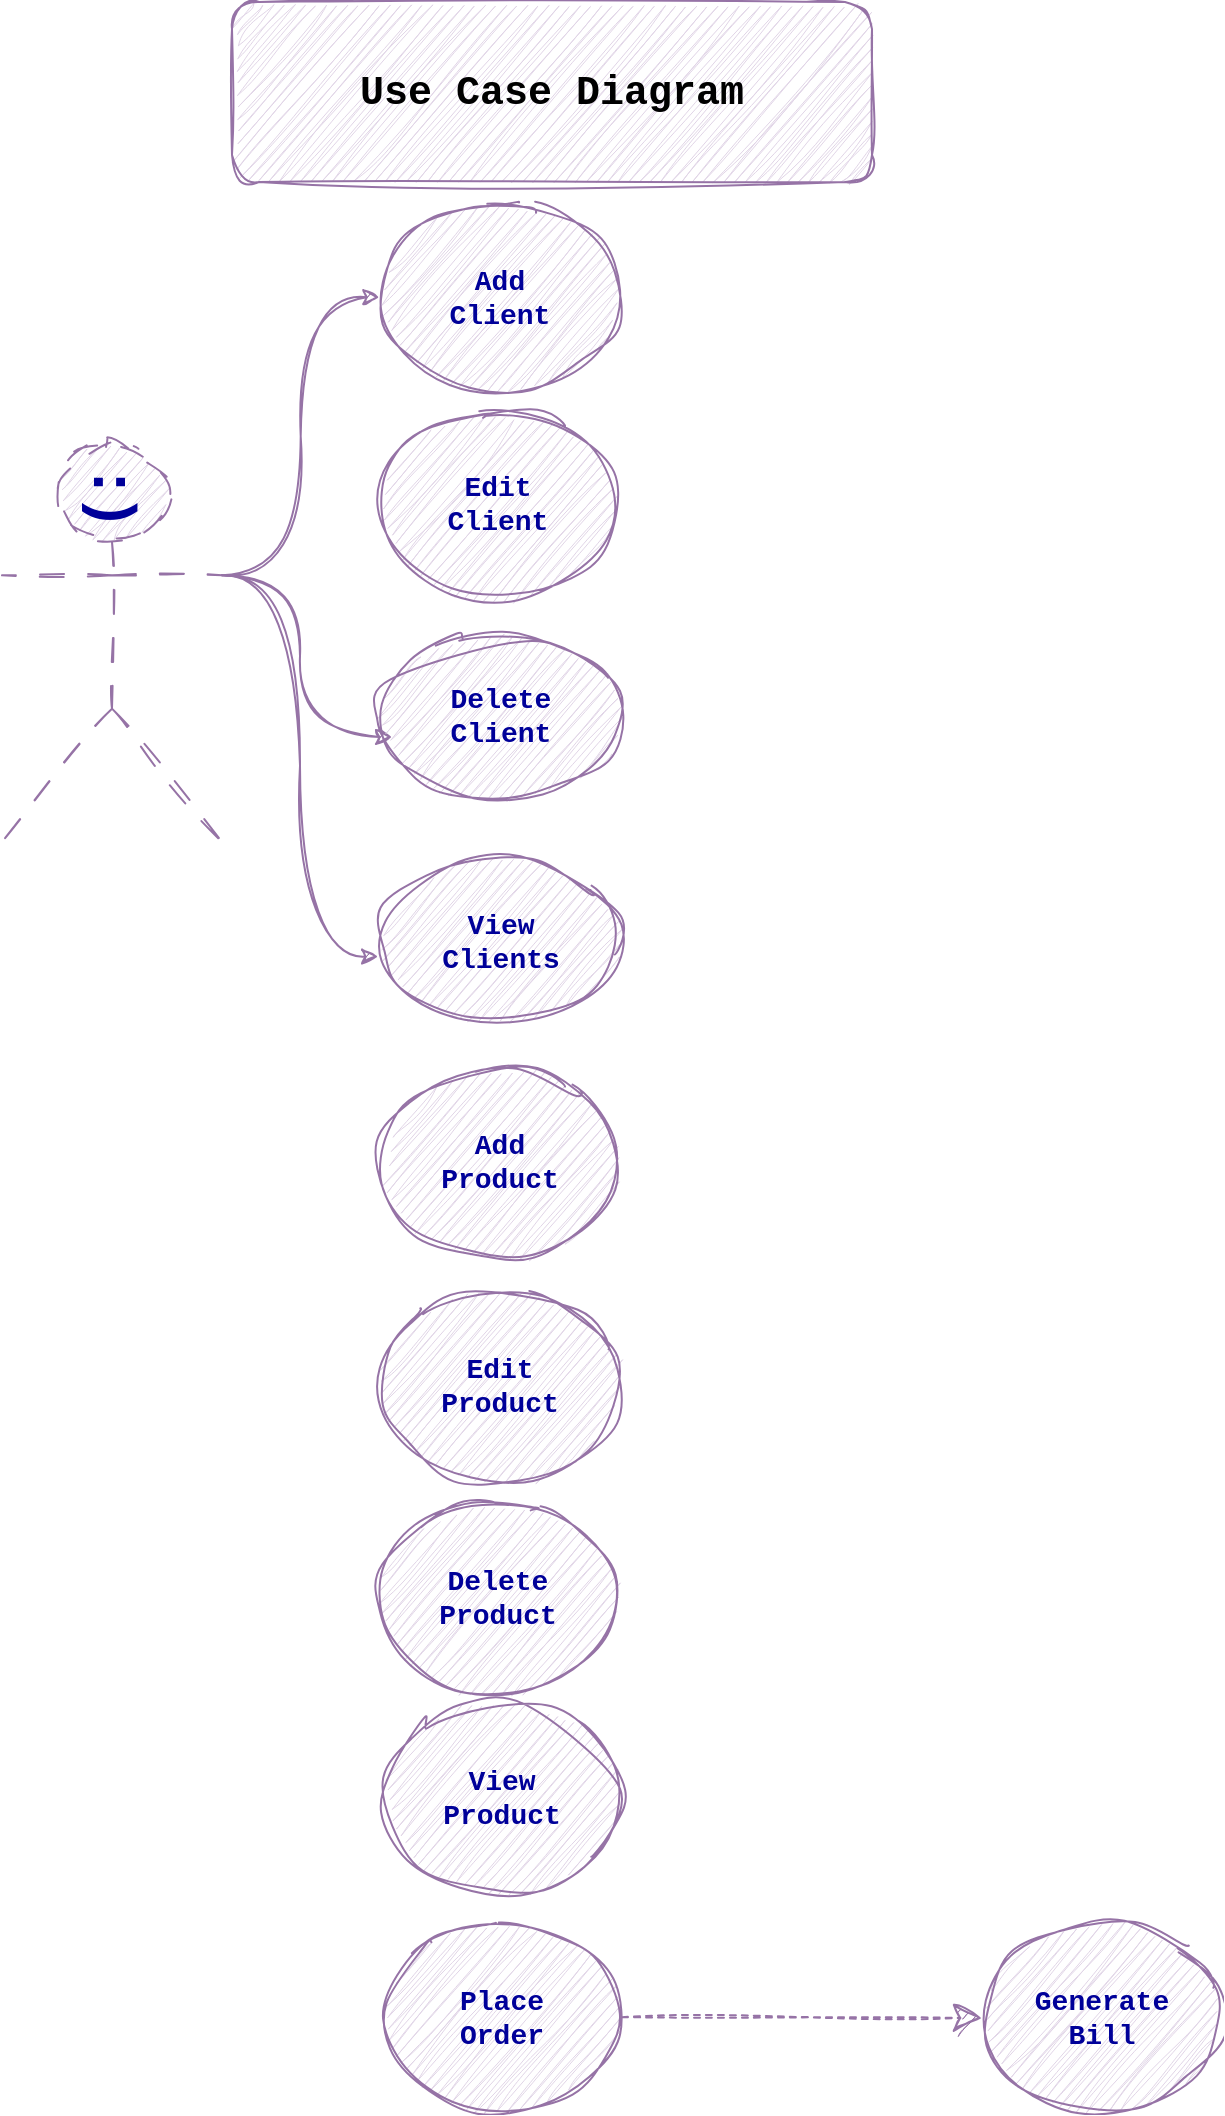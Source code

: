 <mxfile version="27.0.8" pages="2">
  <diagram name="Use Case Diagram" id="EJZUdxGDGvXU_gFydGGj">
    <mxGraphModel dx="1260" dy="1455" grid="1" gridSize="10" guides="1" tooltips="1" connect="1" arrows="1" fold="1" page="1" pageScale="1" pageWidth="850" pageHeight="1100" math="0" shadow="0">
      <root>
        <mxCell id="0" />
        <mxCell id="1" parent="0" />
        <mxCell id="nZ_yDwgrxe8MuYgTQbtF-1" style="edgeStyle=orthogonalEdgeStyle;rounded=0;orthogonalLoop=1;jettySize=auto;html=1;exitX=1;exitY=0.333;exitDx=0;exitDy=0;exitPerimeter=0;entryX=0;entryY=0.5;entryDx=0;entryDy=0;sketch=1;curveFitting=1;jiggle=2;fillColor=#e1d5e7;strokeColor=#9673a6;curved=1;" edge="1" parent="1" source="nZ_yDwgrxe8MuYgTQbtF-2" target="nZ_yDwgrxe8MuYgTQbtF-14">
          <mxGeometry relative="1" as="geometry" />
        </mxCell>
        <mxCell id="nZ_yDwgrxe8MuYgTQbtF-2" value="" style="shape=umlActor;verticalLabelPosition=bottom;verticalAlign=top;html=1;outlineConnect=0;fillColor=#e1d5e7;strokeColor=#9673a6;sketch=1;curveFitting=1;jiggle=2;dashed=1;dashPattern=12 12;" vertex="1" parent="1">
          <mxGeometry x="150" y="290" width="110" height="200" as="geometry" />
        </mxCell>
        <mxCell id="nZ_yDwgrxe8MuYgTQbtF-3" style="edgeStyle=orthogonalEdgeStyle;rounded=0;orthogonalLoop=1;jettySize=auto;html=1;exitX=1;exitY=0.333;exitDx=0;exitDy=0;exitPerimeter=0;entryX=0.058;entryY=0.624;entryDx=0;entryDy=0;entryPerimeter=0;sketch=1;jiggle=2;curveFitting=1;strokeColor=#9673a6;align=center;verticalAlign=middle;fontFamily=Helvetica;fontSize=11;fontColor=default;labelBackgroundColor=default;endArrow=classic;curved=1;fillColor=#e1d5e7;" edge="1" parent="1" source="nZ_yDwgrxe8MuYgTQbtF-2" target="nZ_yDwgrxe8MuYgTQbtF-11">
          <mxGeometry relative="1" as="geometry" />
        </mxCell>
        <mxCell id="nZ_yDwgrxe8MuYgTQbtF-4" value="" style="endArrow=classic;endSize=12;dashed=1;html=1;rounded=0;exitX=1;exitY=0.5;exitDx=0;exitDy=0;sketch=1;jiggle=2;curveFitting=1;strokeColor=#9673a6;align=center;verticalAlign=middle;fontFamily=Helvetica;fontSize=11;fontColor=default;labelBackgroundColor=default;edgeStyle=orthogonalEdgeStyle;curved=1;fillColor=#e1d5e7;" edge="1" parent="1" source="nZ_yDwgrxe8MuYgTQbtF-49">
          <mxGeometry width="160" relative="1" as="geometry">
            <mxPoint x="340" y="610" as="sourcePoint" />
            <mxPoint x="640" y="1078" as="targetPoint" />
          </mxGeometry>
        </mxCell>
        <mxCell id="nZ_yDwgrxe8MuYgTQbtF-5" value="Use Case Diagram" style="text;html=1;align=center;verticalAlign=middle;whiteSpace=wrap;rounded=1;fillColor=#e1d5e7;strokeColor=#9673a6;sketch=1;curveFitting=1;jiggle=2;fontSize=20;fontFamily=Courier New;labelBorderColor=none;textShadow=0;fontStyle=1" vertex="1" parent="1">
          <mxGeometry x="265" y="70" width="320" height="90" as="geometry" />
        </mxCell>
        <mxCell id="nZ_yDwgrxe8MuYgTQbtF-6" value=":" style="text;html=1;align=center;verticalAlign=middle;whiteSpace=wrap;rounded=0;fontFamily=Courier New;fontStyle=1;fontColor=#000099;fontSize=30;rotation=90;" vertex="1" parent="1">
          <mxGeometry x="175" y="295" width="60" height="30" as="geometry" />
        </mxCell>
        <mxCell id="nZ_yDwgrxe8MuYgTQbtF-7" value=")" style="text;html=1;align=center;verticalAlign=middle;whiteSpace=wrap;rounded=0;fontFamily=Courier New;fontStyle=1;fontColor=#000099;fontSize=30;rotation=90;" vertex="1" parent="1">
          <mxGeometry x="175" y="310" width="60" height="30" as="geometry" />
        </mxCell>
        <mxCell id="nZ_yDwgrxe8MuYgTQbtF-28" style="edgeStyle=orthogonalEdgeStyle;rounded=0;orthogonalLoop=1;jettySize=auto;html=1;exitX=1;exitY=0.333;exitDx=0;exitDy=0;exitPerimeter=0;entryX=0.001;entryY=0.592;entryDx=0;entryDy=0;entryPerimeter=0;sketch=1;jiggle=2;curveFitting=1;strokeColor=#9673a6;align=center;verticalAlign=middle;fontFamily=Helvetica;fontSize=11;fontColor=default;labelBackgroundColor=default;endArrow=classic;curved=1;fillColor=#e1d5e7;" edge="1" parent="1" source="nZ_yDwgrxe8MuYgTQbtF-2" target="nZ_yDwgrxe8MuYgTQbtF-26">
          <mxGeometry relative="1" as="geometry">
            <mxPoint x="270" y="367" as="sourcePoint" />
            <mxPoint x="358" y="549" as="targetPoint" />
          </mxGeometry>
        </mxCell>
        <mxCell id="nZ_yDwgrxe8MuYgTQbtF-40" value="" style="group" vertex="1" connectable="0" parent="1">
          <mxGeometry x="337.997" y="820.005" width="119.909" height="95.135" as="geometry" />
        </mxCell>
        <mxCell id="nZ_yDwgrxe8MuYgTQbtF-41" value="" style="ellipse;whiteSpace=wrap;html=1;rounded=0;sketch=1;jiggle=2;curveFitting=1;strokeColor=#9673a6;align=center;verticalAlign=middle;fontFamily=Helvetica;fontSize=11;fontColor=default;labelBackgroundColor=default;fillColor=#e1d5e7;" vertex="1" parent="nZ_yDwgrxe8MuYgTQbtF-40">
          <mxGeometry width="119.909" height="95.135" as="geometry" />
        </mxCell>
        <mxCell id="nZ_yDwgrxe8MuYgTQbtF-42" value="Delete Product" style="text;html=1;align=center;verticalAlign=middle;whiteSpace=wrap;rounded=0;fontFamily=Courier New;fontStyle=1;fontColor=#000099;fontSize=14;" vertex="1" parent="nZ_yDwgrxe8MuYgTQbtF-40">
          <mxGeometry x="29.977" y="29.73" width="59.954" height="35.676" as="geometry" />
        </mxCell>
        <mxCell id="nZ_yDwgrxe8MuYgTQbtF-44" value="" style="group" vertex="1" connectable="0" parent="1">
          <mxGeometry x="338" y="170" width="122" height="640" as="geometry" />
        </mxCell>
        <mxCell id="nZ_yDwgrxe8MuYgTQbtF-10" value="" style="group" vertex="1" connectable="0" parent="nZ_yDwgrxe8MuYgTQbtF-44">
          <mxGeometry y="216.216" width="122" height="82.162" as="geometry" />
        </mxCell>
        <mxCell id="nZ_yDwgrxe8MuYgTQbtF-11" value="" style="ellipse;whiteSpace=wrap;html=1;rounded=0;sketch=1;jiggle=2;curveFitting=1;strokeColor=#9673a6;align=center;verticalAlign=middle;fontFamily=Helvetica;fontSize=11;fontColor=default;labelBackgroundColor=default;fillColor=#e1d5e7;" vertex="1" parent="nZ_yDwgrxe8MuYgTQbtF-10">
          <mxGeometry width="122" height="82.162" as="geometry" />
        </mxCell>
        <mxCell id="nZ_yDwgrxe8MuYgTQbtF-12" value="Delete Client" style="text;html=1;align=center;verticalAlign=middle;whiteSpace=wrap;rounded=0;fontFamily=Courier New;fontStyle=1;fontColor=#000099;fontSize=14;" vertex="1" parent="nZ_yDwgrxe8MuYgTQbtF-10">
          <mxGeometry x="30.5" y="25.676" width="61" height="30.811" as="geometry" />
        </mxCell>
        <mxCell id="nZ_yDwgrxe8MuYgTQbtF-13" value="" style="group" vertex="1" connectable="0" parent="nZ_yDwgrxe8MuYgTQbtF-44">
          <mxGeometry x="0.697" width="119.909" height="95.135" as="geometry" />
        </mxCell>
        <mxCell id="nZ_yDwgrxe8MuYgTQbtF-14" value="" style="ellipse;whiteSpace=wrap;html=1;rounded=0;sketch=1;jiggle=2;curveFitting=1;strokeColor=#9673a6;align=center;verticalAlign=middle;fontFamily=Helvetica;fontSize=11;fontColor=default;labelBackgroundColor=default;fillColor=#e1d5e7;" vertex="1" parent="nZ_yDwgrxe8MuYgTQbtF-13">
          <mxGeometry width="119.909" height="95.135" as="geometry" />
        </mxCell>
        <mxCell id="nZ_yDwgrxe8MuYgTQbtF-15" value="Add Client" style="text;html=1;align=center;verticalAlign=middle;whiteSpace=wrap;rounded=0;fontFamily=Courier New;fontStyle=1;fontColor=#000099;fontSize=14;" vertex="1" parent="nZ_yDwgrxe8MuYgTQbtF-13">
          <mxGeometry x="29.977" y="29.73" width="59.954" height="35.676" as="geometry" />
        </mxCell>
        <mxCell id="nZ_yDwgrxe8MuYgTQbtF-25" value="" style="group" vertex="1" connectable="0" parent="nZ_yDwgrxe8MuYgTQbtF-44">
          <mxGeometry y="328.649" width="122" height="82.162" as="geometry" />
        </mxCell>
        <mxCell id="nZ_yDwgrxe8MuYgTQbtF-26" value="" style="ellipse;whiteSpace=wrap;html=1;rounded=0;sketch=1;jiggle=2;curveFitting=1;strokeColor=#9673a6;align=center;verticalAlign=middle;fontFamily=Helvetica;fontSize=11;fontColor=default;labelBackgroundColor=default;fillColor=#e1d5e7;" vertex="1" parent="nZ_yDwgrxe8MuYgTQbtF-25">
          <mxGeometry width="122" height="82.162" as="geometry" />
        </mxCell>
        <mxCell id="nZ_yDwgrxe8MuYgTQbtF-27" value="View Clients" style="text;html=1;align=center;verticalAlign=middle;whiteSpace=wrap;rounded=0;fontFamily=Courier New;fontStyle=1;fontColor=#000099;fontSize=14;" vertex="1" parent="nZ_yDwgrxe8MuYgTQbtF-25">
          <mxGeometry x="30.5" y="25.676" width="61" height="30.811" as="geometry" />
        </mxCell>
        <mxCell id="nZ_yDwgrxe8MuYgTQbtF-29" value="" style="group" vertex="1" connectable="0" parent="nZ_yDwgrxe8MuYgTQbtF-44">
          <mxGeometry y="103.784" width="119.909" height="95.135" as="geometry" />
        </mxCell>
        <mxCell id="nZ_yDwgrxe8MuYgTQbtF-30" value="" style="ellipse;whiteSpace=wrap;html=1;rounded=0;sketch=1;jiggle=2;curveFitting=1;strokeColor=#9673a6;align=center;verticalAlign=middle;fontFamily=Helvetica;fontSize=11;fontColor=default;labelBackgroundColor=default;fillColor=#e1d5e7;" vertex="1" parent="nZ_yDwgrxe8MuYgTQbtF-29">
          <mxGeometry width="119.909" height="95.135" as="geometry" />
        </mxCell>
        <mxCell id="nZ_yDwgrxe8MuYgTQbtF-31" value="Edit Client" style="text;html=1;align=center;verticalAlign=middle;whiteSpace=wrap;rounded=0;fontFamily=Courier New;fontStyle=1;fontColor=#000099;fontSize=14;" vertex="1" parent="nZ_yDwgrxe8MuYgTQbtF-29">
          <mxGeometry x="29.977" y="29.73" width="59.954" height="35.676" as="geometry" />
        </mxCell>
        <mxCell id="nZ_yDwgrxe8MuYgTQbtF-33" value="" style="group" vertex="1" connectable="0" parent="nZ_yDwgrxe8MuYgTQbtF-44">
          <mxGeometry x="0.697" y="432.432" width="119.909" height="95.135" as="geometry" />
        </mxCell>
        <mxCell id="nZ_yDwgrxe8MuYgTQbtF-34" value="" style="ellipse;whiteSpace=wrap;html=1;rounded=0;sketch=1;jiggle=2;curveFitting=1;strokeColor=#9673a6;align=center;verticalAlign=middle;fontFamily=Helvetica;fontSize=11;fontColor=default;labelBackgroundColor=default;fillColor=#e1d5e7;" vertex="1" parent="nZ_yDwgrxe8MuYgTQbtF-33">
          <mxGeometry width="119.909" height="95.135" as="geometry" />
        </mxCell>
        <mxCell id="nZ_yDwgrxe8MuYgTQbtF-35" value="Add Product" style="text;html=1;align=center;verticalAlign=middle;whiteSpace=wrap;rounded=0;fontFamily=Courier New;fontStyle=1;fontColor=#000099;fontSize=14;" vertex="1" parent="nZ_yDwgrxe8MuYgTQbtF-33">
          <mxGeometry x="29.977" y="29.73" width="59.954" height="35.676" as="geometry" />
        </mxCell>
        <mxCell id="nZ_yDwgrxe8MuYgTQbtF-36" value="" style="group" vertex="1" connectable="0" parent="nZ_yDwgrxe8MuYgTQbtF-44">
          <mxGeometry x="0.697" y="544.865" width="119.909" height="95.135" as="geometry" />
        </mxCell>
        <mxCell id="nZ_yDwgrxe8MuYgTQbtF-37" value="" style="ellipse;whiteSpace=wrap;html=1;rounded=0;sketch=1;jiggle=2;curveFitting=1;strokeColor=#9673a6;align=center;verticalAlign=middle;fontFamily=Helvetica;fontSize=11;fontColor=default;labelBackgroundColor=default;fillColor=#e1d5e7;" vertex="1" parent="nZ_yDwgrxe8MuYgTQbtF-36">
          <mxGeometry width="119.909" height="95.135" as="geometry" />
        </mxCell>
        <mxCell id="nZ_yDwgrxe8MuYgTQbtF-38" value="Edit Product" style="text;html=1;align=center;verticalAlign=middle;whiteSpace=wrap;rounded=0;fontFamily=Courier New;fontStyle=1;fontColor=#000099;fontSize=14;" vertex="1" parent="nZ_yDwgrxe8MuYgTQbtF-36">
          <mxGeometry x="29.977" y="29.73" width="59.954" height="35.676" as="geometry" />
        </mxCell>
        <mxCell id="nZ_yDwgrxe8MuYgTQbtF-45" value="" style="group" vertex="1" connectable="0" parent="1">
          <mxGeometry x="339.997" y="920.005" width="119.909" height="95.135" as="geometry" />
        </mxCell>
        <mxCell id="nZ_yDwgrxe8MuYgTQbtF-46" value="" style="ellipse;whiteSpace=wrap;html=1;rounded=0;sketch=1;jiggle=2;curveFitting=1;strokeColor=#9673a6;align=center;verticalAlign=middle;fontFamily=Helvetica;fontSize=11;fontColor=default;labelBackgroundColor=default;fillColor=#e1d5e7;" vertex="1" parent="nZ_yDwgrxe8MuYgTQbtF-45">
          <mxGeometry width="119.909" height="95.135" as="geometry" />
        </mxCell>
        <mxCell id="nZ_yDwgrxe8MuYgTQbtF-47" value="View Product" style="text;html=1;align=center;verticalAlign=middle;whiteSpace=wrap;rounded=0;fontFamily=Courier New;fontStyle=1;fontColor=#000099;fontSize=14;" vertex="1" parent="nZ_yDwgrxe8MuYgTQbtF-45">
          <mxGeometry x="29.977" y="29.73" width="59.954" height="35.676" as="geometry" />
        </mxCell>
        <mxCell id="nZ_yDwgrxe8MuYgTQbtF-48" value="" style="group" vertex="1" connectable="0" parent="1">
          <mxGeometry x="339.997" y="1030.005" width="119.909" height="95.135" as="geometry" />
        </mxCell>
        <mxCell id="nZ_yDwgrxe8MuYgTQbtF-49" value="" style="ellipse;whiteSpace=wrap;html=1;rounded=0;sketch=1;jiggle=2;curveFitting=1;strokeColor=#9673a6;align=center;verticalAlign=middle;fontFamily=Helvetica;fontSize=11;fontColor=default;labelBackgroundColor=default;fillColor=#e1d5e7;" vertex="1" parent="nZ_yDwgrxe8MuYgTQbtF-48">
          <mxGeometry width="119.909" height="95.135" as="geometry" />
        </mxCell>
        <mxCell id="nZ_yDwgrxe8MuYgTQbtF-50" value="Place Order" style="text;html=1;align=center;verticalAlign=middle;whiteSpace=wrap;rounded=0;fontFamily=Courier New;fontStyle=1;fontColor=#000099;fontSize=14;" vertex="1" parent="nZ_yDwgrxe8MuYgTQbtF-48">
          <mxGeometry x="29.977" y="29.73" width="59.954" height="35.676" as="geometry" />
        </mxCell>
        <mxCell id="nZ_yDwgrxe8MuYgTQbtF-51" value="" style="group" vertex="1" connectable="0" parent="1">
          <mxGeometry x="639.997" y="1030.005" width="119.909" height="95.135" as="geometry" />
        </mxCell>
        <mxCell id="nZ_yDwgrxe8MuYgTQbtF-52" value="" style="ellipse;whiteSpace=wrap;html=1;rounded=0;sketch=1;jiggle=2;curveFitting=1;strokeColor=#9673a6;align=center;verticalAlign=middle;fontFamily=Helvetica;fontSize=11;fontColor=default;labelBackgroundColor=default;fillColor=#e1d5e7;" vertex="1" parent="nZ_yDwgrxe8MuYgTQbtF-51">
          <mxGeometry width="119.909" height="95.135" as="geometry" />
        </mxCell>
        <mxCell id="nZ_yDwgrxe8MuYgTQbtF-53" value="Generate Bill" style="text;html=1;align=center;verticalAlign=middle;whiteSpace=wrap;rounded=0;fontFamily=Courier New;fontStyle=1;fontColor=#000099;fontSize=14;" vertex="1" parent="nZ_yDwgrxe8MuYgTQbtF-51">
          <mxGeometry x="29.977" y="29.73" width="59.954" height="35.676" as="geometry" />
        </mxCell>
      </root>
    </mxGraphModel>
  </diagram>
  <diagram id="gCAghJUprH3DT0VtmHOT" name="Package Diagram">
    <mxGraphModel dx="775" dy="895" grid="1" gridSize="10" guides="1" tooltips="1" connect="1" arrows="1" fold="1" page="1" pageScale="1" pageWidth="850" pageHeight="1100" math="0" shadow="0">
      <root>
        <mxCell id="0" />
        <mxCell id="1" parent="0" />
        <mxCell id="Mc1TRGLiCeujNbFCNRSC-1" value="Package Diagram" style="text;html=1;align=center;verticalAlign=middle;whiteSpace=wrap;rounded=1;fillColor=#e1d5e7;strokeColor=#9673a6;sketch=1;curveFitting=1;jiggle=2;fontSize=20;fontFamily=Courier New;labelBorderColor=none;textShadow=0;fontStyle=1" vertex="1" parent="1">
          <mxGeometry x="695" y="30" width="320" height="90" as="geometry" />
        </mxCell>
        <mxCell id="Mc1TRGLiCeujNbFCNRSC-2" value="Controllers" style="shape=folder;fontStyle=1;tabWidth=80;tabHeight=30;tabPosition=left;html=1;boundedLbl=1;whiteSpace=wrap;fontFamily=Courier New;fontSize=15;labelBackgroundColor=none;sketch=1;curveFitting=1;jiggle=2;fillColor=#e1d5e7;strokeColor=#9673a6;align=center;verticalAlign=middle;fontColor=#000099;" vertex="1" parent="1">
          <mxGeometry x="510" y="240" width="240" height="120" as="geometry" />
        </mxCell>
        <mxCell id="Mc1TRGLiCeujNbFCNRSC-3" value="&lt;font style=&quot;font-size: 15px;&quot; face=&quot;Courier New&quot;&gt;BusinessLogicLayer&lt;/font&gt;" style="shape=folder;fontStyle=1;tabWidth=80;tabHeight=30;tabPosition=left;html=1;boundedLbl=1;whiteSpace=wrap;fontFamily=Helvetica;fontSize=11;fontColor=#000099;labelBackgroundColor=none;sketch=1;jiggle=2;curveFitting=1;strokeColor=#9673a6;align=center;verticalAlign=middle;fillColor=#e1d5e7;" vertex="1" parent="1">
          <mxGeometry x="510" y="400" width="240" height="120" as="geometry" />
        </mxCell>
        <mxCell id="Mc1TRGLiCeujNbFCNRSC-4" value="DataAccessObject" style="shape=folder;fontStyle=1;tabWidth=80;tabHeight=30;tabPosition=left;html=1;boundedLbl=1;whiteSpace=wrap;fontFamily=Courier New;fontSize=15;fontColor=#000099;labelBackgroundColor=none;sketch=1;jiggle=2;curveFitting=1;strokeColor=#9673a6;align=center;verticalAlign=middle;fillColor=#e1d5e7;" vertex="1" parent="1">
          <mxGeometry x="510" y="560" width="240" height="120" as="geometry" />
        </mxCell>
        <mxCell id="Mc1TRGLiCeujNbFCNRSC-5" value="Model" style="shape=folder;fontStyle=1;tabWidth=80;tabHeight=30;tabPosition=left;html=1;boundedLbl=1;whiteSpace=wrap;fontFamily=Courier New;fontSize=15;fontColor=#000099;labelBackgroundColor=none;sketch=1;jiggle=2;curveFitting=1;strokeColor=#9673a6;align=center;verticalAlign=middle;fillColor=#e1d5e7;" vertex="1" parent="1">
          <mxGeometry x="950" y="400" width="240" height="120" as="geometry" />
        </mxCell>
        <mxCell id="Mc1TRGLiCeujNbFCNRSC-6" value="" style="endArrow=open;endSize=12;dashed=1;html=1;rounded=0;sketch=1;jiggle=2;curveFitting=1;strokeColor=#9673a6;align=center;verticalAlign=middle;fontFamily=Helvetica;fontSize=11;fontColor=default;labelBackgroundColor=default;edgeStyle=orthogonalEdgeStyle;curved=1;fillColor=#e1d5e7;exitX=0.5;exitY=1;exitDx=0;exitDy=0;exitPerimeter=0;entryX=0.504;entryY=0.262;entryDx=0;entryDy=0;entryPerimeter=0;" edge="1" parent="1" source="Mc1TRGLiCeujNbFCNRSC-2" target="Mc1TRGLiCeujNbFCNRSC-3">
          <mxGeometry width="160" relative="1" as="geometry">
            <mxPoint x="740" y="640" as="sourcePoint" />
            <mxPoint x="900" y="640" as="targetPoint" />
          </mxGeometry>
        </mxCell>
        <mxCell id="Mc1TRGLiCeujNbFCNRSC-7" value="" style="endArrow=open;endSize=12;dashed=1;html=1;rounded=0;sketch=1;jiggle=2;curveFitting=1;strokeColor=#9673a6;align=center;verticalAlign=middle;fontFamily=Helvetica;fontSize=11;fontColor=default;labelBackgroundColor=default;edgeStyle=orthogonalEdgeStyle;curved=1;fillColor=#e1d5e7;exitX=0.5;exitY=1;exitDx=0;exitDy=0;exitPerimeter=0;entryX=0.513;entryY=0.263;entryDx=0;entryDy=0;entryPerimeter=0;" edge="1" parent="1" source="Mc1TRGLiCeujNbFCNRSC-3" target="Mc1TRGLiCeujNbFCNRSC-4">
          <mxGeometry width="160" relative="1" as="geometry">
            <mxPoint x="640" y="370" as="sourcePoint" />
            <mxPoint x="641" y="441" as="targetPoint" />
          </mxGeometry>
        </mxCell>
        <mxCell id="Mc1TRGLiCeujNbFCNRSC-9" value="" style="endArrow=open;endSize=12;dashed=1;html=1;rounded=0;sketch=1;jiggle=2;curveFitting=1;strokeColor=#9673a6;align=center;verticalAlign=middle;fontFamily=Helvetica;fontSize=11;fontColor=default;labelBackgroundColor=default;edgeStyle=orthogonalEdgeStyle;curved=1;fillColor=#e1d5e7;exitX=0;exitY=0;exitDx=240;exitDy=75;exitPerimeter=0;entryX=0;entryY=0;entryDx=0;entryDy=75;entryPerimeter=0;" edge="1" parent="1" source="Mc1TRGLiCeujNbFCNRSC-3" target="Mc1TRGLiCeujNbFCNRSC-5">
          <mxGeometry width="160" relative="1" as="geometry">
            <mxPoint x="758" y="319" as="sourcePoint" />
            <mxPoint x="960" y="485" as="targetPoint" />
          </mxGeometry>
        </mxCell>
        <mxCell id="Mc1TRGLiCeujNbFCNRSC-10" value="" style="endArrow=open;endSize=12;dashed=1;html=1;rounded=0;sketch=1;jiggle=2;curveFitting=1;strokeColor=#9673a6;align=center;verticalAlign=middle;fontFamily=Helvetica;fontSize=11;fontColor=default;labelBackgroundColor=default;edgeStyle=orthogonalEdgeStyle;curved=1;fillColor=#e1d5e7;exitX=1.01;exitY=0.699;exitDx=0;exitDy=0;exitPerimeter=0;entryX=0;entryY=0;entryDx=0;entryDy=75;entryPerimeter=0;" edge="1" parent="1" source="Mc1TRGLiCeujNbFCNRSC-4" target="Mc1TRGLiCeujNbFCNRSC-5">
          <mxGeometry width="160" relative="1" as="geometry">
            <mxPoint x="760" y="485" as="sourcePoint" />
            <mxPoint x="940" y="480" as="targetPoint" />
          </mxGeometry>
        </mxCell>
        <mxCell id="Mc1TRGLiCeujNbFCNRSC-11" value="Validators" style="shape=folder;fontStyle=1;tabWidth=70;tabHeight=10;tabPosition=left;html=1;boundedLbl=1;whiteSpace=wrap;fontFamily=Courier New;fontSize=15;labelBackgroundColor=none;sketch=1;curveFitting=1;jiggle=2;fillColor=#e1d5e7;strokeColor=#9673a6;align=center;verticalAlign=middle;fontColor=#000099;" vertex="1" parent="1">
          <mxGeometry x="510" y="480" width="120" height="40" as="geometry" />
        </mxCell>
        <mxCell id="Mc1TRGLiCeujNbFCNRSC-12" value="Connection" style="shape=folder;fontStyle=1;tabWidth=80;tabHeight=30;tabPosition=left;html=1;boundedLbl=1;whiteSpace=wrap;fontFamily=Courier New;fontSize=15;fontColor=#000099;labelBackgroundColor=none;sketch=1;jiggle=2;curveFitting=1;strokeColor=#9673a6;align=center;verticalAlign=middle;fillColor=#e1d5e7;" vertex="1" parent="1">
          <mxGeometry x="510" y="720" width="240" height="120" as="geometry" />
        </mxCell>
        <mxCell id="Mc1TRGLiCeujNbFCNRSC-14" value="" style="endArrow=open;endSize=12;dashed=1;html=1;rounded=0;sketch=1;jiggle=2;curveFitting=1;strokeColor=#9673a6;align=center;verticalAlign=middle;fontFamily=Helvetica;fontSize=11;fontColor=default;labelBackgroundColor=default;edgeStyle=orthogonalEdgeStyle;curved=1;fillColor=#e1d5e7;exitX=0.5;exitY=1;exitDx=0;exitDy=0;exitPerimeter=0;entryX=0.502;entryY=0.283;entryDx=0;entryDy=0;entryPerimeter=0;" edge="1" parent="1" source="Mc1TRGLiCeujNbFCNRSC-4" target="Mc1TRGLiCeujNbFCNRSC-12">
          <mxGeometry width="160" relative="1" as="geometry">
            <mxPoint x="660" y="720" as="sourcePoint" />
            <mxPoint x="661" y="791" as="targetPoint" />
          </mxGeometry>
        </mxCell>
      </root>
    </mxGraphModel>
  </diagram>
</mxfile>
